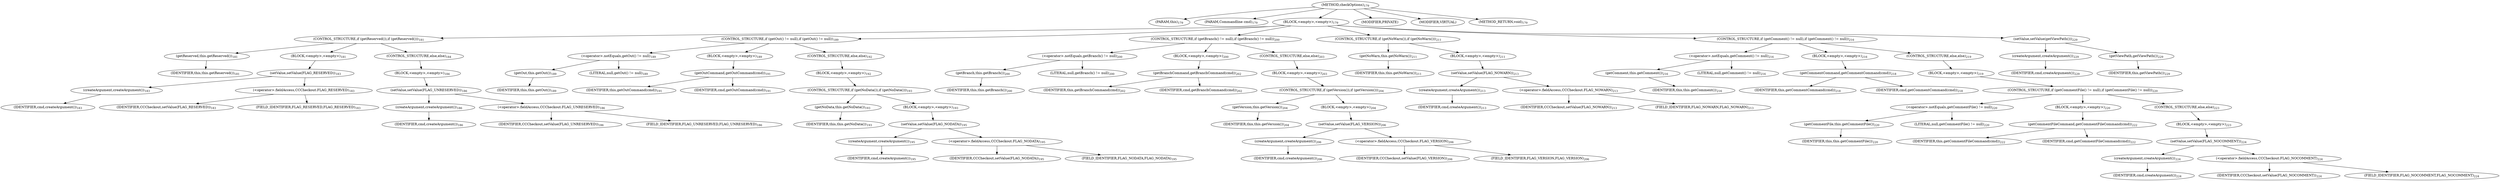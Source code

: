 digraph "checkOptions" {  
"238" [label = <(METHOD,checkOptions)<SUB>179</SUB>> ]
"28" [label = <(PARAM,this)<SUB>179</SUB>> ]
"239" [label = <(PARAM,Commandline cmd)<SUB>179</SUB>> ]
"240" [label = <(BLOCK,&lt;empty&gt;,&lt;empty&gt;)<SUB>179</SUB>> ]
"241" [label = <(CONTROL_STRUCTURE,if (getReserved()),if (getReserved()))<SUB>181</SUB>> ]
"242" [label = <(getReserved,this.getReserved())<SUB>181</SUB>> ]
"27" [label = <(IDENTIFIER,this,this.getReserved())<SUB>181</SUB>> ]
"243" [label = <(BLOCK,&lt;empty&gt;,&lt;empty&gt;)<SUB>181</SUB>> ]
"244" [label = <(setValue,setValue(FLAG_RESERVED))<SUB>183</SUB>> ]
"245" [label = <(createArgument,createArgument())<SUB>183</SUB>> ]
"246" [label = <(IDENTIFIER,cmd,createArgument())<SUB>183</SUB>> ]
"247" [label = <(&lt;operator&gt;.fieldAccess,CCCheckout.FLAG_RESERVED)<SUB>183</SUB>> ]
"248" [label = <(IDENTIFIER,CCCheckout,setValue(FLAG_RESERVED))<SUB>183</SUB>> ]
"249" [label = <(FIELD_IDENTIFIER,FLAG_RESERVED,FLAG_RESERVED)<SUB>183</SUB>> ]
"250" [label = <(CONTROL_STRUCTURE,else,else)<SUB>184</SUB>> ]
"251" [label = <(BLOCK,&lt;empty&gt;,&lt;empty&gt;)<SUB>184</SUB>> ]
"252" [label = <(setValue,setValue(FLAG_UNRESERVED))<SUB>186</SUB>> ]
"253" [label = <(createArgument,createArgument())<SUB>186</SUB>> ]
"254" [label = <(IDENTIFIER,cmd,createArgument())<SUB>186</SUB>> ]
"255" [label = <(&lt;operator&gt;.fieldAccess,CCCheckout.FLAG_UNRESERVED)<SUB>186</SUB>> ]
"256" [label = <(IDENTIFIER,CCCheckout,setValue(FLAG_UNRESERVED))<SUB>186</SUB>> ]
"257" [label = <(FIELD_IDENTIFIER,FLAG_UNRESERVED,FLAG_UNRESERVED)<SUB>186</SUB>> ]
"258" [label = <(CONTROL_STRUCTURE,if (getOut() != null),if (getOut() != null))<SUB>189</SUB>> ]
"259" [label = <(&lt;operator&gt;.notEquals,getOut() != null)<SUB>189</SUB>> ]
"260" [label = <(getOut,this.getOut())<SUB>189</SUB>> ]
"29" [label = <(IDENTIFIER,this,this.getOut())<SUB>189</SUB>> ]
"261" [label = <(LITERAL,null,getOut() != null)<SUB>189</SUB>> ]
"262" [label = <(BLOCK,&lt;empty&gt;,&lt;empty&gt;)<SUB>189</SUB>> ]
"263" [label = <(getOutCommand,getOutCommand(cmd))<SUB>191</SUB>> ]
"30" [label = <(IDENTIFIER,this,getOutCommand(cmd))<SUB>191</SUB>> ]
"264" [label = <(IDENTIFIER,cmd,getOutCommand(cmd))<SUB>191</SUB>> ]
"265" [label = <(CONTROL_STRUCTURE,else,else)<SUB>192</SUB>> ]
"266" [label = <(BLOCK,&lt;empty&gt;,&lt;empty&gt;)<SUB>192</SUB>> ]
"267" [label = <(CONTROL_STRUCTURE,if (getNoData()),if (getNoData()))<SUB>193</SUB>> ]
"268" [label = <(getNoData,this.getNoData())<SUB>193</SUB>> ]
"31" [label = <(IDENTIFIER,this,this.getNoData())<SUB>193</SUB>> ]
"269" [label = <(BLOCK,&lt;empty&gt;,&lt;empty&gt;)<SUB>193</SUB>> ]
"270" [label = <(setValue,setValue(FLAG_NODATA))<SUB>195</SUB>> ]
"271" [label = <(createArgument,createArgument())<SUB>195</SUB>> ]
"272" [label = <(IDENTIFIER,cmd,createArgument())<SUB>195</SUB>> ]
"273" [label = <(&lt;operator&gt;.fieldAccess,CCCheckout.FLAG_NODATA)<SUB>195</SUB>> ]
"274" [label = <(IDENTIFIER,CCCheckout,setValue(FLAG_NODATA))<SUB>195</SUB>> ]
"275" [label = <(FIELD_IDENTIFIER,FLAG_NODATA,FLAG_NODATA)<SUB>195</SUB>> ]
"276" [label = <(CONTROL_STRUCTURE,if (getBranch() != null),if (getBranch() != null))<SUB>200</SUB>> ]
"277" [label = <(&lt;operator&gt;.notEquals,getBranch() != null)<SUB>200</SUB>> ]
"278" [label = <(getBranch,this.getBranch())<SUB>200</SUB>> ]
"32" [label = <(IDENTIFIER,this,this.getBranch())<SUB>200</SUB>> ]
"279" [label = <(LITERAL,null,getBranch() != null)<SUB>200</SUB>> ]
"280" [label = <(BLOCK,&lt;empty&gt;,&lt;empty&gt;)<SUB>200</SUB>> ]
"281" [label = <(getBranchCommand,getBranchCommand(cmd))<SUB>202</SUB>> ]
"33" [label = <(IDENTIFIER,this,getBranchCommand(cmd))<SUB>202</SUB>> ]
"282" [label = <(IDENTIFIER,cmd,getBranchCommand(cmd))<SUB>202</SUB>> ]
"283" [label = <(CONTROL_STRUCTURE,else,else)<SUB>203</SUB>> ]
"284" [label = <(BLOCK,&lt;empty&gt;,&lt;empty&gt;)<SUB>203</SUB>> ]
"285" [label = <(CONTROL_STRUCTURE,if (getVersion()),if (getVersion()))<SUB>204</SUB>> ]
"286" [label = <(getVersion,this.getVersion())<SUB>204</SUB>> ]
"34" [label = <(IDENTIFIER,this,this.getVersion())<SUB>204</SUB>> ]
"287" [label = <(BLOCK,&lt;empty&gt;,&lt;empty&gt;)<SUB>204</SUB>> ]
"288" [label = <(setValue,setValue(FLAG_VERSION))<SUB>206</SUB>> ]
"289" [label = <(createArgument,createArgument())<SUB>206</SUB>> ]
"290" [label = <(IDENTIFIER,cmd,createArgument())<SUB>206</SUB>> ]
"291" [label = <(&lt;operator&gt;.fieldAccess,CCCheckout.FLAG_VERSION)<SUB>206</SUB>> ]
"292" [label = <(IDENTIFIER,CCCheckout,setValue(FLAG_VERSION))<SUB>206</SUB>> ]
"293" [label = <(FIELD_IDENTIFIER,FLAG_VERSION,FLAG_VERSION)<SUB>206</SUB>> ]
"294" [label = <(CONTROL_STRUCTURE,if (getNoWarn()),if (getNoWarn()))<SUB>211</SUB>> ]
"295" [label = <(getNoWarn,this.getNoWarn())<SUB>211</SUB>> ]
"35" [label = <(IDENTIFIER,this,this.getNoWarn())<SUB>211</SUB>> ]
"296" [label = <(BLOCK,&lt;empty&gt;,&lt;empty&gt;)<SUB>211</SUB>> ]
"297" [label = <(setValue,setValue(FLAG_NOWARN))<SUB>213</SUB>> ]
"298" [label = <(createArgument,createArgument())<SUB>213</SUB>> ]
"299" [label = <(IDENTIFIER,cmd,createArgument())<SUB>213</SUB>> ]
"300" [label = <(&lt;operator&gt;.fieldAccess,CCCheckout.FLAG_NOWARN)<SUB>213</SUB>> ]
"301" [label = <(IDENTIFIER,CCCheckout,setValue(FLAG_NOWARN))<SUB>213</SUB>> ]
"302" [label = <(FIELD_IDENTIFIER,FLAG_NOWARN,FLAG_NOWARN)<SUB>213</SUB>> ]
"303" [label = <(CONTROL_STRUCTURE,if (getComment() != null),if (getComment() != null))<SUB>216</SUB>> ]
"304" [label = <(&lt;operator&gt;.notEquals,getComment() != null)<SUB>216</SUB>> ]
"305" [label = <(getComment,this.getComment())<SUB>216</SUB>> ]
"36" [label = <(IDENTIFIER,this,this.getComment())<SUB>216</SUB>> ]
"306" [label = <(LITERAL,null,getComment() != null)<SUB>216</SUB>> ]
"307" [label = <(BLOCK,&lt;empty&gt;,&lt;empty&gt;)<SUB>216</SUB>> ]
"308" [label = <(getCommentCommand,getCommentCommand(cmd))<SUB>218</SUB>> ]
"37" [label = <(IDENTIFIER,this,getCommentCommand(cmd))<SUB>218</SUB>> ]
"309" [label = <(IDENTIFIER,cmd,getCommentCommand(cmd))<SUB>218</SUB>> ]
"310" [label = <(CONTROL_STRUCTURE,else,else)<SUB>219</SUB>> ]
"311" [label = <(BLOCK,&lt;empty&gt;,&lt;empty&gt;)<SUB>219</SUB>> ]
"312" [label = <(CONTROL_STRUCTURE,if (getCommentFile() != null),if (getCommentFile() != null))<SUB>220</SUB>> ]
"313" [label = <(&lt;operator&gt;.notEquals,getCommentFile() != null)<SUB>220</SUB>> ]
"314" [label = <(getCommentFile,this.getCommentFile())<SUB>220</SUB>> ]
"38" [label = <(IDENTIFIER,this,this.getCommentFile())<SUB>220</SUB>> ]
"315" [label = <(LITERAL,null,getCommentFile() != null)<SUB>220</SUB>> ]
"316" [label = <(BLOCK,&lt;empty&gt;,&lt;empty&gt;)<SUB>220</SUB>> ]
"317" [label = <(getCommentFileCommand,getCommentFileCommand(cmd))<SUB>222</SUB>> ]
"39" [label = <(IDENTIFIER,this,getCommentFileCommand(cmd))<SUB>222</SUB>> ]
"318" [label = <(IDENTIFIER,cmd,getCommentFileCommand(cmd))<SUB>222</SUB>> ]
"319" [label = <(CONTROL_STRUCTURE,else,else)<SUB>223</SUB>> ]
"320" [label = <(BLOCK,&lt;empty&gt;,&lt;empty&gt;)<SUB>223</SUB>> ]
"321" [label = <(setValue,setValue(FLAG_NOCOMMENT))<SUB>224</SUB>> ]
"322" [label = <(createArgument,createArgument())<SUB>224</SUB>> ]
"323" [label = <(IDENTIFIER,cmd,createArgument())<SUB>224</SUB>> ]
"324" [label = <(&lt;operator&gt;.fieldAccess,CCCheckout.FLAG_NOCOMMENT)<SUB>224</SUB>> ]
"325" [label = <(IDENTIFIER,CCCheckout,setValue(FLAG_NOCOMMENT))<SUB>224</SUB>> ]
"326" [label = <(FIELD_IDENTIFIER,FLAG_NOCOMMENT,FLAG_NOCOMMENT)<SUB>224</SUB>> ]
"327" [label = <(setValue,setValue(getViewPath()))<SUB>229</SUB>> ]
"328" [label = <(createArgument,createArgument())<SUB>229</SUB>> ]
"329" [label = <(IDENTIFIER,cmd,createArgument())<SUB>229</SUB>> ]
"330" [label = <(getViewPath,getViewPath())<SUB>229</SUB>> ]
"40" [label = <(IDENTIFIER,this,getViewPath())<SUB>229</SUB>> ]
"331" [label = <(MODIFIER,PRIVATE)> ]
"332" [label = <(MODIFIER,VIRTUAL)> ]
"333" [label = <(METHOD_RETURN,void)<SUB>179</SUB>> ]
  "238" -> "28" 
  "238" -> "239" 
  "238" -> "240" 
  "238" -> "331" 
  "238" -> "332" 
  "238" -> "333" 
  "240" -> "241" 
  "240" -> "258" 
  "240" -> "276" 
  "240" -> "294" 
  "240" -> "303" 
  "240" -> "327" 
  "241" -> "242" 
  "241" -> "243" 
  "241" -> "250" 
  "242" -> "27" 
  "243" -> "244" 
  "244" -> "245" 
  "244" -> "247" 
  "245" -> "246" 
  "247" -> "248" 
  "247" -> "249" 
  "250" -> "251" 
  "251" -> "252" 
  "252" -> "253" 
  "252" -> "255" 
  "253" -> "254" 
  "255" -> "256" 
  "255" -> "257" 
  "258" -> "259" 
  "258" -> "262" 
  "258" -> "265" 
  "259" -> "260" 
  "259" -> "261" 
  "260" -> "29" 
  "262" -> "263" 
  "263" -> "30" 
  "263" -> "264" 
  "265" -> "266" 
  "266" -> "267" 
  "267" -> "268" 
  "267" -> "269" 
  "268" -> "31" 
  "269" -> "270" 
  "270" -> "271" 
  "270" -> "273" 
  "271" -> "272" 
  "273" -> "274" 
  "273" -> "275" 
  "276" -> "277" 
  "276" -> "280" 
  "276" -> "283" 
  "277" -> "278" 
  "277" -> "279" 
  "278" -> "32" 
  "280" -> "281" 
  "281" -> "33" 
  "281" -> "282" 
  "283" -> "284" 
  "284" -> "285" 
  "285" -> "286" 
  "285" -> "287" 
  "286" -> "34" 
  "287" -> "288" 
  "288" -> "289" 
  "288" -> "291" 
  "289" -> "290" 
  "291" -> "292" 
  "291" -> "293" 
  "294" -> "295" 
  "294" -> "296" 
  "295" -> "35" 
  "296" -> "297" 
  "297" -> "298" 
  "297" -> "300" 
  "298" -> "299" 
  "300" -> "301" 
  "300" -> "302" 
  "303" -> "304" 
  "303" -> "307" 
  "303" -> "310" 
  "304" -> "305" 
  "304" -> "306" 
  "305" -> "36" 
  "307" -> "308" 
  "308" -> "37" 
  "308" -> "309" 
  "310" -> "311" 
  "311" -> "312" 
  "312" -> "313" 
  "312" -> "316" 
  "312" -> "319" 
  "313" -> "314" 
  "313" -> "315" 
  "314" -> "38" 
  "316" -> "317" 
  "317" -> "39" 
  "317" -> "318" 
  "319" -> "320" 
  "320" -> "321" 
  "321" -> "322" 
  "321" -> "324" 
  "322" -> "323" 
  "324" -> "325" 
  "324" -> "326" 
  "327" -> "328" 
  "327" -> "330" 
  "328" -> "329" 
  "330" -> "40" 
}

